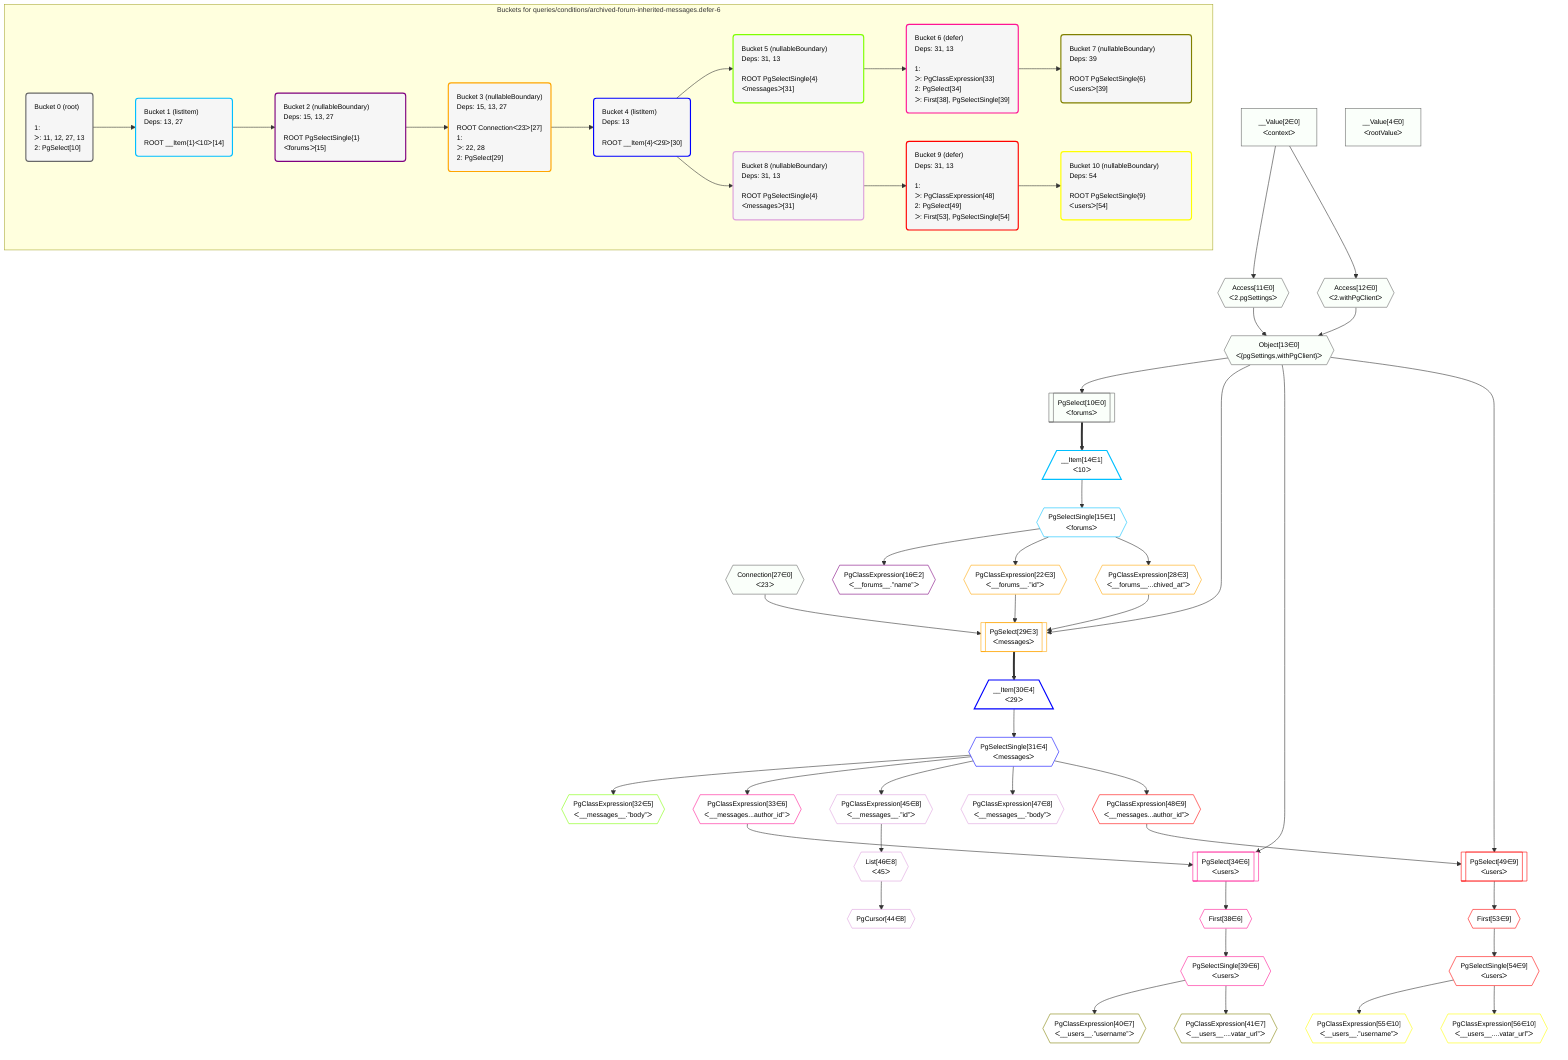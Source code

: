 %%{init: {'themeVariables': { 'fontSize': '12px'}}}%%
graph TD
    classDef path fill:#eee,stroke:#000,color:#000
    classDef plan fill:#fff,stroke-width:1px,color:#000
    classDef itemplan fill:#fff,stroke-width:2px,color:#000
    classDef unbatchedplan fill:#dff,stroke-width:1px,color:#000
    classDef sideeffectplan fill:#fcc,stroke-width:2px,color:#000
    classDef bucket fill:#f6f6f6,color:#000,stroke-width:2px,text-align:left


    %% plan dependencies
    Object13{{"Object[13∈0]<br />ᐸ{pgSettings,withPgClient}ᐳ"}}:::plan
    Access11{{"Access[11∈0]<br />ᐸ2.pgSettingsᐳ"}}:::plan
    Access12{{"Access[12∈0]<br />ᐸ2.withPgClientᐳ"}}:::plan
    Access11 & Access12 --> Object13
    PgSelect10[["PgSelect[10∈0]<br />ᐸforumsᐳ"]]:::plan
    Object13 --> PgSelect10
    __Value2["__Value[2∈0]<br />ᐸcontextᐳ"]:::plan
    __Value2 --> Access11
    __Value2 --> Access12
    __Value4["__Value[4∈0]<br />ᐸrootValueᐳ"]:::plan
    Connection27{{"Connection[27∈0]<br />ᐸ23ᐳ"}}:::plan
    __Item14[/"__Item[14∈1]<br />ᐸ10ᐳ"\]:::itemplan
    PgSelect10 ==> __Item14
    PgSelectSingle15{{"PgSelectSingle[15∈1]<br />ᐸforumsᐳ"}}:::plan
    __Item14 --> PgSelectSingle15
    PgClassExpression16{{"PgClassExpression[16∈2]<br />ᐸ__forums__.”name”ᐳ"}}:::plan
    PgSelectSingle15 --> PgClassExpression16
    PgSelect29[["PgSelect[29∈3]<br />ᐸmessagesᐳ"]]:::plan
    PgClassExpression22{{"PgClassExpression[22∈3]<br />ᐸ__forums__.”id”ᐳ"}}:::plan
    PgClassExpression28{{"PgClassExpression[28∈3]<br />ᐸ__forums__...chived_at”ᐳ"}}:::plan
    Object13 & PgClassExpression22 & PgClassExpression28 & Connection27 --> PgSelect29
    PgSelectSingle15 --> PgClassExpression22
    PgSelectSingle15 --> PgClassExpression28
    __Item30[/"__Item[30∈4]<br />ᐸ29ᐳ"\]:::itemplan
    PgSelect29 ==> __Item30
    PgSelectSingle31{{"PgSelectSingle[31∈4]<br />ᐸmessagesᐳ"}}:::plan
    __Item30 --> PgSelectSingle31
    PgClassExpression32{{"PgClassExpression[32∈5]<br />ᐸ__messages__.”body”ᐳ"}}:::plan
    PgSelectSingle31 --> PgClassExpression32
    PgSelect34[["PgSelect[34∈6]<br />ᐸusersᐳ"]]:::plan
    PgClassExpression33{{"PgClassExpression[33∈6]<br />ᐸ__messages...author_id”ᐳ"}}:::plan
    Object13 & PgClassExpression33 --> PgSelect34
    PgSelectSingle31 --> PgClassExpression33
    First38{{"First[38∈6]"}}:::plan
    PgSelect34 --> First38
    PgSelectSingle39{{"PgSelectSingle[39∈6]<br />ᐸusersᐳ"}}:::plan
    First38 --> PgSelectSingle39
    PgClassExpression40{{"PgClassExpression[40∈7]<br />ᐸ__users__.”username”ᐳ"}}:::plan
    PgSelectSingle39 --> PgClassExpression40
    PgClassExpression41{{"PgClassExpression[41∈7]<br />ᐸ__users__....vatar_url”ᐳ"}}:::plan
    PgSelectSingle39 --> PgClassExpression41
    PgCursor44{{"PgCursor[44∈8]"}}:::plan
    List46{{"List[46∈8]<br />ᐸ45ᐳ"}}:::plan
    List46 --> PgCursor44
    PgClassExpression45{{"PgClassExpression[45∈8]<br />ᐸ__messages__.”id”ᐳ"}}:::plan
    PgSelectSingle31 --> PgClassExpression45
    PgClassExpression45 --> List46
    PgClassExpression47{{"PgClassExpression[47∈8]<br />ᐸ__messages__.”body”ᐳ"}}:::plan
    PgSelectSingle31 --> PgClassExpression47
    PgSelect49[["PgSelect[49∈9]<br />ᐸusersᐳ"]]:::plan
    PgClassExpression48{{"PgClassExpression[48∈9]<br />ᐸ__messages...author_id”ᐳ"}}:::plan
    Object13 & PgClassExpression48 --> PgSelect49
    PgSelectSingle31 --> PgClassExpression48
    First53{{"First[53∈9]"}}:::plan
    PgSelect49 --> First53
    PgSelectSingle54{{"PgSelectSingle[54∈9]<br />ᐸusersᐳ"}}:::plan
    First53 --> PgSelectSingle54
    PgClassExpression55{{"PgClassExpression[55∈10]<br />ᐸ__users__.”username”ᐳ"}}:::plan
    PgSelectSingle54 --> PgClassExpression55
    PgClassExpression56{{"PgClassExpression[56∈10]<br />ᐸ__users__....vatar_url”ᐳ"}}:::plan
    PgSelectSingle54 --> PgClassExpression56

    %% define steps

    subgraph "Buckets for queries/conditions/archived-forum-inherited-messages.defer-6"
    Bucket0("Bucket 0 (root)<br /><br />1: <br />ᐳ: 11, 12, 27, 13<br />2: PgSelect[10]"):::bucket
    classDef bucket0 stroke:#696969
    class Bucket0,__Value2,__Value4,PgSelect10,Access11,Access12,Object13,Connection27 bucket0
    Bucket1("Bucket 1 (listItem)<br />Deps: 13, 27<br /><br />ROOT __Item{1}ᐸ10ᐳ[14]"):::bucket
    classDef bucket1 stroke:#00bfff
    class Bucket1,__Item14,PgSelectSingle15 bucket1
    Bucket2("Bucket 2 (nullableBoundary)<br />Deps: 15, 13, 27<br /><br />ROOT PgSelectSingle{1}ᐸforumsᐳ[15]"):::bucket
    classDef bucket2 stroke:#7f007f
    class Bucket2,PgClassExpression16 bucket2
    Bucket3("Bucket 3 (nullableBoundary)<br />Deps: 15, 13, 27<br /><br />ROOT Connectionᐸ23ᐳ[27]<br />1: <br />ᐳ: 22, 28<br />2: PgSelect[29]"):::bucket
    classDef bucket3 stroke:#ffa500
    class Bucket3,PgClassExpression22,PgClassExpression28,PgSelect29 bucket3
    Bucket4("Bucket 4 (listItem)<br />Deps: 13<br /><br />ROOT __Item{4}ᐸ29ᐳ[30]"):::bucket
    classDef bucket4 stroke:#0000ff
    class Bucket4,__Item30,PgSelectSingle31 bucket4
    Bucket5("Bucket 5 (nullableBoundary)<br />Deps: 31, 13<br /><br />ROOT PgSelectSingle{4}ᐸmessagesᐳ[31]"):::bucket
    classDef bucket5 stroke:#7fff00
    class Bucket5,PgClassExpression32 bucket5
    Bucket6("Bucket 6 (defer)<br />Deps: 31, 13<br /><br />1: <br />ᐳ: PgClassExpression[33]<br />2: PgSelect[34]<br />ᐳ: First[38], PgSelectSingle[39]"):::bucket
    classDef bucket6 stroke:#ff1493
    class Bucket6,PgClassExpression33,PgSelect34,First38,PgSelectSingle39 bucket6
    Bucket7("Bucket 7 (nullableBoundary)<br />Deps: 39<br /><br />ROOT PgSelectSingle{6}ᐸusersᐳ[39]"):::bucket
    classDef bucket7 stroke:#808000
    class Bucket7,PgClassExpression40,PgClassExpression41 bucket7
    Bucket8("Bucket 8 (nullableBoundary)<br />Deps: 31, 13<br /><br />ROOT PgSelectSingle{4}ᐸmessagesᐳ[31]"):::bucket
    classDef bucket8 stroke:#dda0dd
    class Bucket8,PgCursor44,PgClassExpression45,List46,PgClassExpression47 bucket8
    Bucket9("Bucket 9 (defer)<br />Deps: 31, 13<br /><br />1: <br />ᐳ: PgClassExpression[48]<br />2: PgSelect[49]<br />ᐳ: First[53], PgSelectSingle[54]"):::bucket
    classDef bucket9 stroke:#ff0000
    class Bucket9,PgClassExpression48,PgSelect49,First53,PgSelectSingle54 bucket9
    Bucket10("Bucket 10 (nullableBoundary)<br />Deps: 54<br /><br />ROOT PgSelectSingle{9}ᐸusersᐳ[54]"):::bucket
    classDef bucket10 stroke:#ffff00
    class Bucket10,PgClassExpression55,PgClassExpression56 bucket10
    Bucket0 --> Bucket1
    Bucket1 --> Bucket2
    Bucket2 --> Bucket3
    Bucket3 --> Bucket4
    Bucket4 --> Bucket5 & Bucket8
    Bucket5 --> Bucket6
    Bucket6 --> Bucket7
    Bucket8 --> Bucket9
    Bucket9 --> Bucket10
    classDef unary fill:#fafffa,borderWidth:8px
    class Object13,PgSelect10,Access11,Access12,__Value2,__Value4,Connection27 unary
    end